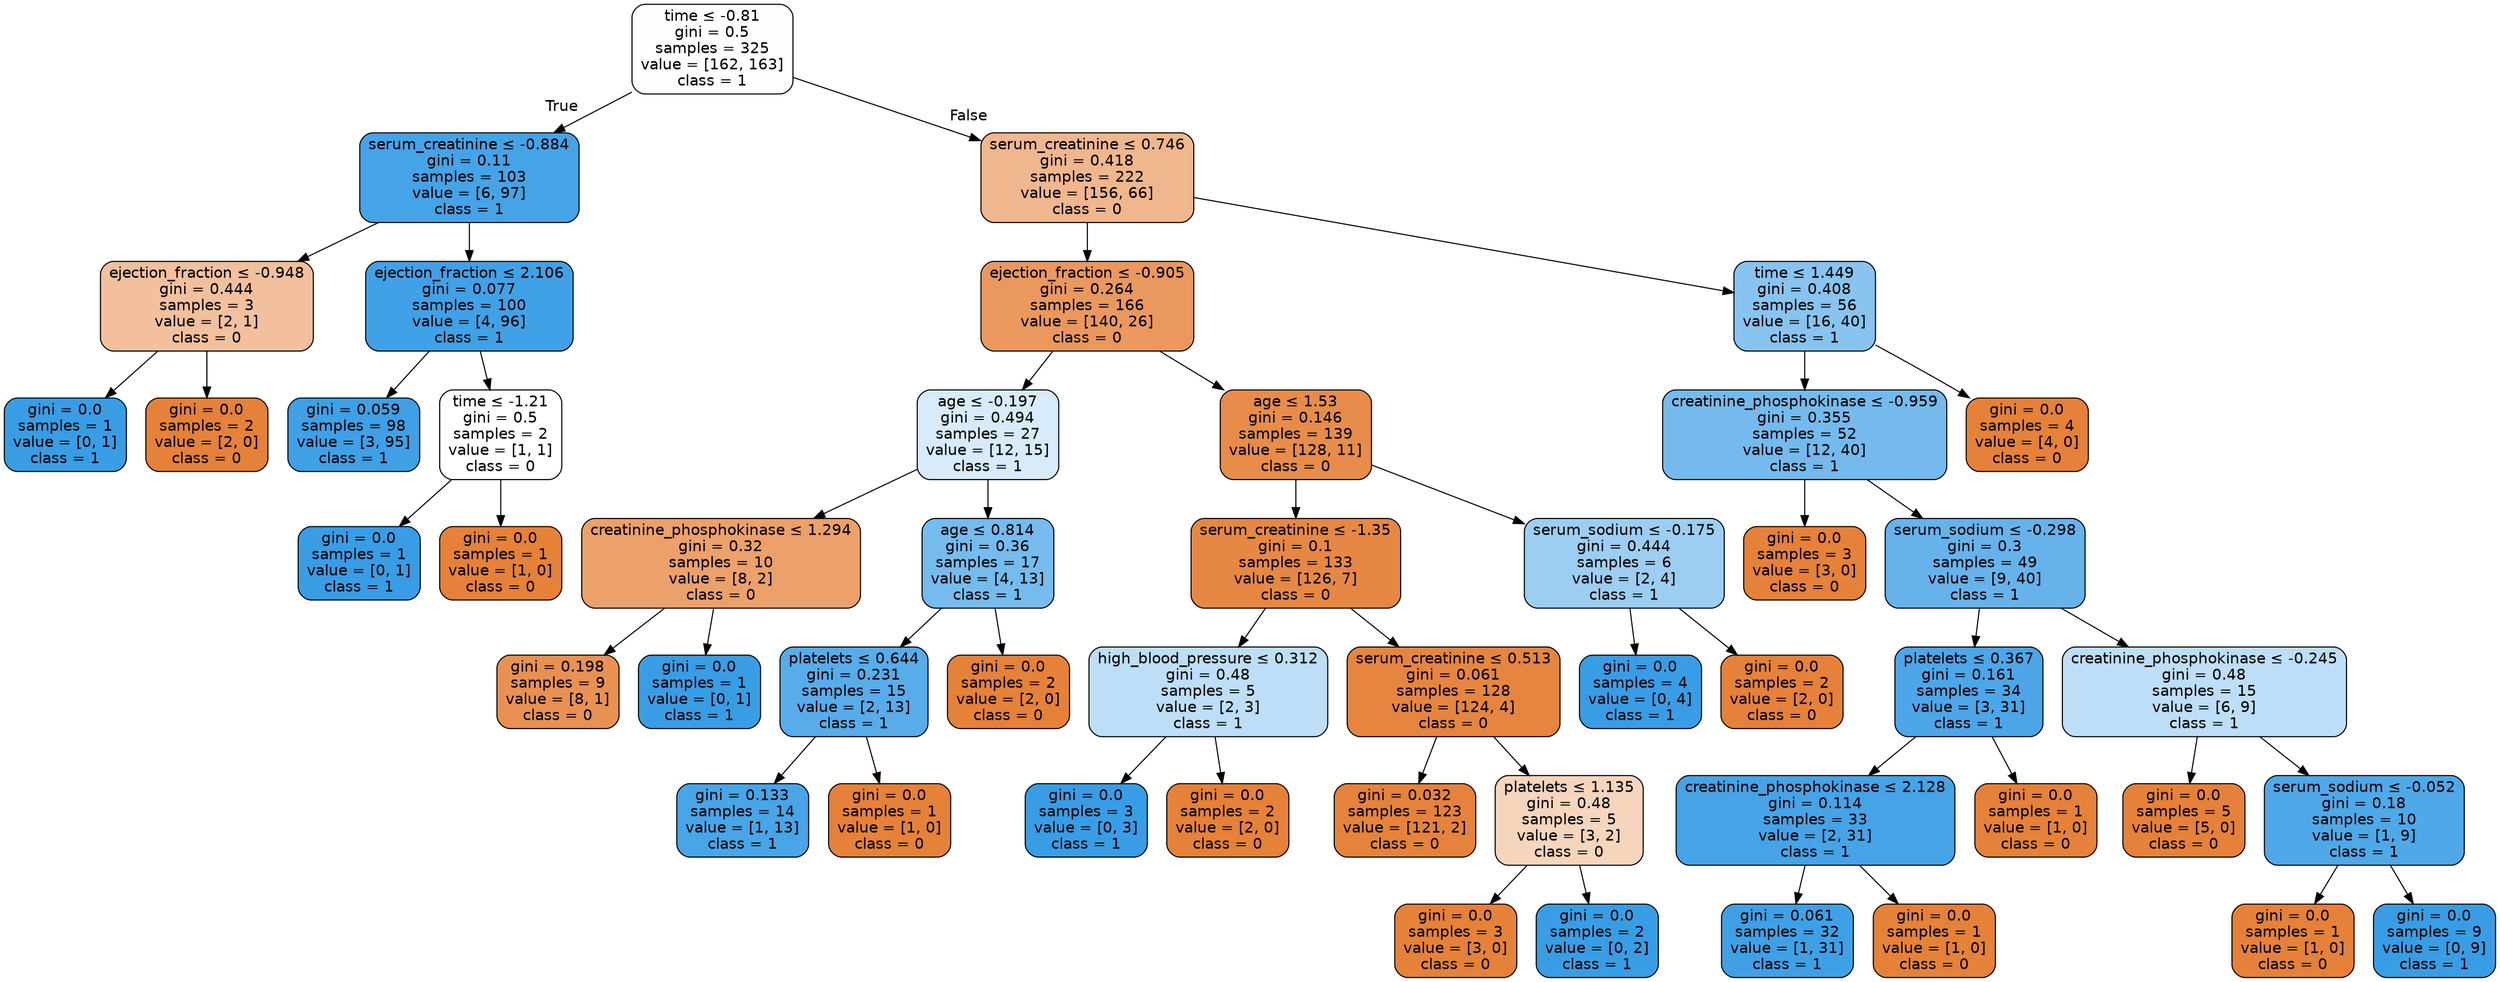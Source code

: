 digraph Tree {
node [shape=box, style="filled, rounded", color="black", fontname=helvetica] ;
edge [fontname=helvetica] ;
0 [label=<time &le; -0.81<br/>gini = 0.5<br/>samples = 325<br/>value = [162, 163]<br/>class = 1>, fillcolor="#fefeff"] ;
1 [label=<serum_creatinine &le; -0.884<br/>gini = 0.11<br/>samples = 103<br/>value = [6, 97]<br/>class = 1>, fillcolor="#45a3e7"] ;
0 -> 1 [labeldistance=2.5, labelangle=45, headlabel="True"] ;
2 [label=<ejection_fraction &le; -0.948<br/>gini = 0.444<br/>samples = 3<br/>value = [2, 1]<br/>class = 0>, fillcolor="#f2c09c"] ;
1 -> 2 ;
3 [label=<gini = 0.0<br/>samples = 1<br/>value = [0, 1]<br/>class = 1>, fillcolor="#399de5"] ;
2 -> 3 ;
4 [label=<gini = 0.0<br/>samples = 2<br/>value = [2, 0]<br/>class = 0>, fillcolor="#e58139"] ;
2 -> 4 ;
5 [label=<ejection_fraction &le; 2.106<br/>gini = 0.077<br/>samples = 100<br/>value = [4, 96]<br/>class = 1>, fillcolor="#41a1e6"] ;
1 -> 5 ;
6 [label=<gini = 0.059<br/>samples = 98<br/>value = [3, 95]<br/>class = 1>, fillcolor="#3fa0e6"] ;
5 -> 6 ;
7 [label=<time &le; -1.21<br/>gini = 0.5<br/>samples = 2<br/>value = [1, 1]<br/>class = 0>, fillcolor="#ffffff"] ;
5 -> 7 ;
8 [label=<gini = 0.0<br/>samples = 1<br/>value = [0, 1]<br/>class = 1>, fillcolor="#399de5"] ;
7 -> 8 ;
9 [label=<gini = 0.0<br/>samples = 1<br/>value = [1, 0]<br/>class = 0>, fillcolor="#e58139"] ;
7 -> 9 ;
10 [label=<serum_creatinine &le; 0.746<br/>gini = 0.418<br/>samples = 222<br/>value = [156, 66]<br/>class = 0>, fillcolor="#f0b68d"] ;
0 -> 10 [labeldistance=2.5, labelangle=-45, headlabel="False"] ;
11 [label=<ejection_fraction &le; -0.905<br/>gini = 0.264<br/>samples = 166<br/>value = [140, 26]<br/>class = 0>, fillcolor="#ea985e"] ;
10 -> 11 ;
12 [label=<age &le; -0.197<br/>gini = 0.494<br/>samples = 27<br/>value = [12, 15]<br/>class = 1>, fillcolor="#d7ebfa"] ;
11 -> 12 ;
13 [label=<creatinine_phosphokinase &le; 1.294<br/>gini = 0.32<br/>samples = 10<br/>value = [8, 2]<br/>class = 0>, fillcolor="#eca06a"] ;
12 -> 13 ;
14 [label=<gini = 0.198<br/>samples = 9<br/>value = [8, 1]<br/>class = 0>, fillcolor="#e89152"] ;
13 -> 14 ;
15 [label=<gini = 0.0<br/>samples = 1<br/>value = [0, 1]<br/>class = 1>, fillcolor="#399de5"] ;
13 -> 15 ;
16 [label=<age &le; 0.814<br/>gini = 0.36<br/>samples = 17<br/>value = [4, 13]<br/>class = 1>, fillcolor="#76bbed"] ;
12 -> 16 ;
17 [label=<platelets &le; 0.644<br/>gini = 0.231<br/>samples = 15<br/>value = [2, 13]<br/>class = 1>, fillcolor="#57ace9"] ;
16 -> 17 ;
18 [label=<gini = 0.133<br/>samples = 14<br/>value = [1, 13]<br/>class = 1>, fillcolor="#48a5e7"] ;
17 -> 18 ;
19 [label=<gini = 0.0<br/>samples = 1<br/>value = [1, 0]<br/>class = 0>, fillcolor="#e58139"] ;
17 -> 19 ;
20 [label=<gini = 0.0<br/>samples = 2<br/>value = [2, 0]<br/>class = 0>, fillcolor="#e58139"] ;
16 -> 20 ;
21 [label=<age &le; 1.53<br/>gini = 0.146<br/>samples = 139<br/>value = [128, 11]<br/>class = 0>, fillcolor="#e78c4a"] ;
11 -> 21 ;
22 [label=<serum_creatinine &le; -1.35<br/>gini = 0.1<br/>samples = 133<br/>value = [126, 7]<br/>class = 0>, fillcolor="#e68844"] ;
21 -> 22 ;
23 [label=<high_blood_pressure &le; 0.312<br/>gini = 0.48<br/>samples = 5<br/>value = [2, 3]<br/>class = 1>, fillcolor="#bddef6"] ;
22 -> 23 ;
24 [label=<gini = 0.0<br/>samples = 3<br/>value = [0, 3]<br/>class = 1>, fillcolor="#399de5"] ;
23 -> 24 ;
25 [label=<gini = 0.0<br/>samples = 2<br/>value = [2, 0]<br/>class = 0>, fillcolor="#e58139"] ;
23 -> 25 ;
26 [label=<serum_creatinine &le; 0.513<br/>gini = 0.061<br/>samples = 128<br/>value = [124, 4]<br/>class = 0>, fillcolor="#e6853f"] ;
22 -> 26 ;
27 [label=<gini = 0.032<br/>samples = 123<br/>value = [121, 2]<br/>class = 0>, fillcolor="#e5833c"] ;
26 -> 27 ;
28 [label=<platelets &le; 1.135<br/>gini = 0.48<br/>samples = 5<br/>value = [3, 2]<br/>class = 0>, fillcolor="#f6d5bd"] ;
26 -> 28 ;
29 [label=<gini = 0.0<br/>samples = 3<br/>value = [3, 0]<br/>class = 0>, fillcolor="#e58139"] ;
28 -> 29 ;
30 [label=<gini = 0.0<br/>samples = 2<br/>value = [0, 2]<br/>class = 1>, fillcolor="#399de5"] ;
28 -> 30 ;
31 [label=<serum_sodium &le; -0.175<br/>gini = 0.444<br/>samples = 6<br/>value = [2, 4]<br/>class = 1>, fillcolor="#9ccef2"] ;
21 -> 31 ;
32 [label=<gini = 0.0<br/>samples = 4<br/>value = [0, 4]<br/>class = 1>, fillcolor="#399de5"] ;
31 -> 32 ;
33 [label=<gini = 0.0<br/>samples = 2<br/>value = [2, 0]<br/>class = 0>, fillcolor="#e58139"] ;
31 -> 33 ;
34 [label=<time &le; 1.449<br/>gini = 0.408<br/>samples = 56<br/>value = [16, 40]<br/>class = 1>, fillcolor="#88c4ef"] ;
10 -> 34 ;
35 [label=<creatinine_phosphokinase &le; -0.959<br/>gini = 0.355<br/>samples = 52<br/>value = [12, 40]<br/>class = 1>, fillcolor="#74baed"] ;
34 -> 35 ;
36 [label=<gini = 0.0<br/>samples = 3<br/>value = [3, 0]<br/>class = 0>, fillcolor="#e58139"] ;
35 -> 36 ;
37 [label=<serum_sodium &le; -0.298<br/>gini = 0.3<br/>samples = 49<br/>value = [9, 40]<br/>class = 1>, fillcolor="#66b3eb"] ;
35 -> 37 ;
38 [label=<platelets &le; 0.367<br/>gini = 0.161<br/>samples = 34<br/>value = [3, 31]<br/>class = 1>, fillcolor="#4ca6e8"] ;
37 -> 38 ;
39 [label=<creatinine_phosphokinase &le; 2.128<br/>gini = 0.114<br/>samples = 33<br/>value = [2, 31]<br/>class = 1>, fillcolor="#46a3e7"] ;
38 -> 39 ;
40 [label=<gini = 0.061<br/>samples = 32<br/>value = [1, 31]<br/>class = 1>, fillcolor="#3fa0e6"] ;
39 -> 40 ;
41 [label=<gini = 0.0<br/>samples = 1<br/>value = [1, 0]<br/>class = 0>, fillcolor="#e58139"] ;
39 -> 41 ;
42 [label=<gini = 0.0<br/>samples = 1<br/>value = [1, 0]<br/>class = 0>, fillcolor="#e58139"] ;
38 -> 42 ;
43 [label=<creatinine_phosphokinase &le; -0.245<br/>gini = 0.48<br/>samples = 15<br/>value = [6, 9]<br/>class = 1>, fillcolor="#bddef6"] ;
37 -> 43 ;
44 [label=<gini = 0.0<br/>samples = 5<br/>value = [5, 0]<br/>class = 0>, fillcolor="#e58139"] ;
43 -> 44 ;
45 [label=<serum_sodium &le; -0.052<br/>gini = 0.18<br/>samples = 10<br/>value = [1, 9]<br/>class = 1>, fillcolor="#4fa8e8"] ;
43 -> 45 ;
46 [label=<gini = 0.0<br/>samples = 1<br/>value = [1, 0]<br/>class = 0>, fillcolor="#e58139"] ;
45 -> 46 ;
47 [label=<gini = 0.0<br/>samples = 9<br/>value = [0, 9]<br/>class = 1>, fillcolor="#399de5"] ;
45 -> 47 ;
48 [label=<gini = 0.0<br/>samples = 4<br/>value = [4, 0]<br/>class = 0>, fillcolor="#e58139"] ;
34 -> 48 ;
}